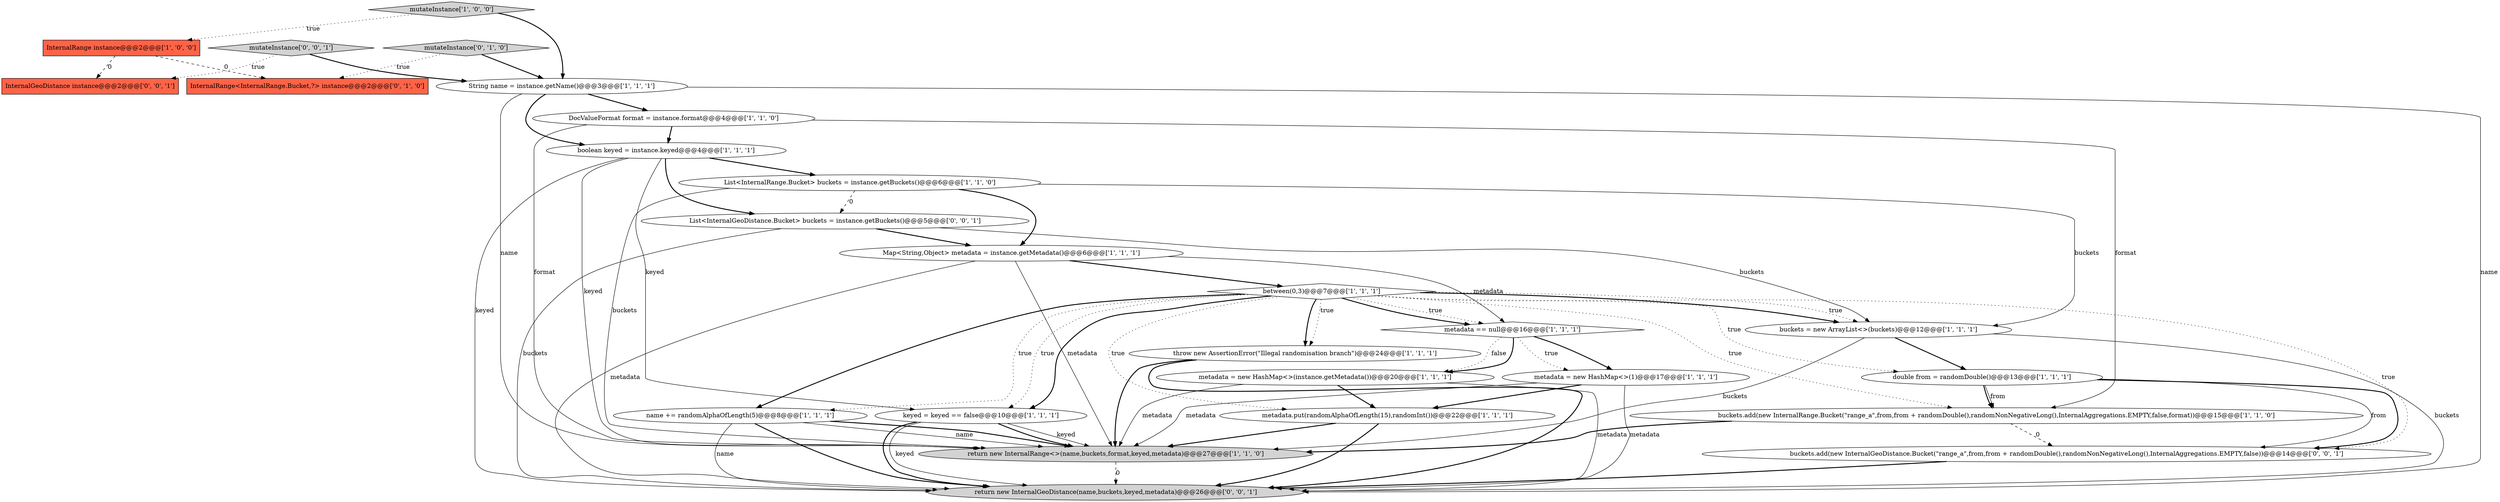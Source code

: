 digraph {
21 [style = filled, label = "List<InternalGeoDistance.Bucket> buckets = instance.getBuckets()@@@5@@@['0', '0', '1']", fillcolor = white, shape = ellipse image = "AAA0AAABBB3BBB"];
6 [style = filled, label = "between(0,3)@@@7@@@['1', '1', '1']", fillcolor = white, shape = diamond image = "AAA0AAABBB1BBB"];
10 [style = filled, label = "name += randomAlphaOfLength(5)@@@8@@@['1', '1', '1']", fillcolor = white, shape = ellipse image = "AAA0AAABBB1BBB"];
18 [style = filled, label = "throw new AssertionError(\"Illegal randomisation branch\")@@@24@@@['1', '1', '1']", fillcolor = white, shape = ellipse image = "AAA0AAABBB1BBB"];
0 [style = filled, label = "return new InternalRange<>(name,buckets,format,keyed,metadata)@@@27@@@['1', '1', '0']", fillcolor = lightgray, shape = ellipse image = "AAA0AAABBB1BBB"];
1 [style = filled, label = "metadata = new HashMap<>(1)@@@17@@@['1', '1', '1']", fillcolor = white, shape = ellipse image = "AAA0AAABBB1BBB"];
8 [style = filled, label = "metadata == null@@@16@@@['1', '1', '1']", fillcolor = white, shape = diamond image = "AAA0AAABBB1BBB"];
23 [style = filled, label = "mutateInstance['0', '0', '1']", fillcolor = lightgray, shape = diamond image = "AAA0AAABBB3BBB"];
11 [style = filled, label = "buckets.add(new InternalRange.Bucket(\"range_a\",from,from + randomDouble(),randomNonNegativeLong(),InternalAggregations.EMPTY,false,format))@@@15@@@['1', '1', '0']", fillcolor = white, shape = ellipse image = "AAA0AAABBB1BBB"];
12 [style = filled, label = "metadata = new HashMap<>(instance.getMetadata())@@@20@@@['1', '1', '1']", fillcolor = white, shape = ellipse image = "AAA0AAABBB1BBB"];
17 [style = filled, label = "InternalRange instance@@@2@@@['1', '0', '0']", fillcolor = tomato, shape = box image = "AAA1AAABBB1BBB"];
19 [style = filled, label = "InternalRange<InternalRange.Bucket,?> instance@@@2@@@['0', '1', '0']", fillcolor = tomato, shape = box image = "AAA1AAABBB2BBB"];
24 [style = filled, label = "buckets.add(new InternalGeoDistance.Bucket(\"range_a\",from,from + randomDouble(),randomNonNegativeLong(),InternalAggregations.EMPTY,false))@@@14@@@['0', '0', '1']", fillcolor = white, shape = ellipse image = "AAA0AAABBB3BBB"];
2 [style = filled, label = "keyed = keyed == false@@@10@@@['1', '1', '1']", fillcolor = white, shape = ellipse image = "AAA0AAABBB1BBB"];
7 [style = filled, label = "buckets = new ArrayList<>(buckets)@@@12@@@['1', '1', '1']", fillcolor = white, shape = ellipse image = "AAA0AAABBB1BBB"];
20 [style = filled, label = "mutateInstance['0', '1', '0']", fillcolor = lightgray, shape = diamond image = "AAA0AAABBB2BBB"];
9 [style = filled, label = "mutateInstance['1', '0', '0']", fillcolor = lightgray, shape = diamond image = "AAA0AAABBB1BBB"];
15 [style = filled, label = "Map<String,Object> metadata = instance.getMetadata()@@@6@@@['1', '1', '1']", fillcolor = white, shape = ellipse image = "AAA0AAABBB1BBB"];
4 [style = filled, label = "metadata.put(randomAlphaOfLength(15),randomInt())@@@22@@@['1', '1', '1']", fillcolor = white, shape = ellipse image = "AAA0AAABBB1BBB"];
5 [style = filled, label = "List<InternalRange.Bucket> buckets = instance.getBuckets()@@@6@@@['1', '1', '0']", fillcolor = white, shape = ellipse image = "AAA0AAABBB1BBB"];
3 [style = filled, label = "double from = randomDouble()@@@13@@@['1', '1', '1']", fillcolor = white, shape = ellipse image = "AAA0AAABBB1BBB"];
16 [style = filled, label = "boolean keyed = instance.keyed@@@4@@@['1', '1', '1']", fillcolor = white, shape = ellipse image = "AAA0AAABBB1BBB"];
22 [style = filled, label = "InternalGeoDistance instance@@@2@@@['0', '0', '1']", fillcolor = tomato, shape = box image = "AAA0AAABBB3BBB"];
14 [style = filled, label = "DocValueFormat format = instance.format@@@4@@@['1', '1', '0']", fillcolor = white, shape = ellipse image = "AAA0AAABBB1BBB"];
25 [style = filled, label = "return new InternalGeoDistance(name,buckets,keyed,metadata)@@@26@@@['0', '0', '1']", fillcolor = lightgray, shape = ellipse image = "AAA0AAABBB3BBB"];
13 [style = filled, label = "String name = instance.getName()@@@3@@@['1', '1', '1']", fillcolor = white, shape = ellipse image = "AAA0AAABBB1BBB"];
14->16 [style = bold, label=""];
3->11 [style = solid, label="from"];
1->25 [style = solid, label="metadata"];
6->24 [style = dotted, label="true"];
1->4 [style = bold, label=""];
20->13 [style = bold, label=""];
7->25 [style = solid, label="buckets"];
4->25 [style = bold, label=""];
16->25 [style = solid, label="keyed"];
3->24 [style = bold, label=""];
2->25 [style = solid, label="keyed"];
12->25 [style = solid, label="metadata"];
8->12 [style = dotted, label="false"];
15->25 [style = solid, label="metadata"];
23->22 [style = dotted, label="true"];
6->18 [style = bold, label=""];
21->15 [style = bold, label=""];
9->17 [style = dotted, label="true"];
17->22 [style = dashed, label="0"];
3->11 [style = bold, label=""];
5->15 [style = bold, label=""];
15->6 [style = bold, label=""];
15->0 [style = solid, label="metadata"];
10->0 [style = solid, label="name"];
10->25 [style = solid, label="name"];
13->25 [style = solid, label="name"];
21->25 [style = solid, label="buckets"];
13->16 [style = bold, label=""];
16->0 [style = solid, label="keyed"];
7->3 [style = bold, label=""];
2->0 [style = solid, label="keyed"];
15->8 [style = solid, label="metadata"];
4->0 [style = bold, label=""];
1->0 [style = solid, label="metadata"];
6->2 [style = bold, label=""];
7->0 [style = solid, label="buckets"];
6->10 [style = dotted, label="true"];
8->1 [style = bold, label=""];
8->1 [style = dotted, label="true"];
5->0 [style = solid, label="buckets"];
2->0 [style = bold, label=""];
11->0 [style = bold, label=""];
6->2 [style = dotted, label="true"];
6->18 [style = dotted, label="true"];
0->25 [style = dashed, label="0"];
6->4 [style = dotted, label="true"];
12->4 [style = bold, label=""];
13->0 [style = solid, label="name"];
10->25 [style = bold, label=""];
23->13 [style = bold, label=""];
6->8 [style = dotted, label="true"];
16->21 [style = bold, label=""];
24->25 [style = bold, label=""];
6->10 [style = bold, label=""];
10->0 [style = bold, label=""];
6->8 [style = bold, label=""];
11->24 [style = dashed, label="0"];
12->0 [style = solid, label="metadata"];
18->25 [style = bold, label=""];
14->0 [style = solid, label="format"];
16->5 [style = bold, label=""];
3->24 [style = solid, label="from"];
6->7 [style = dotted, label="true"];
5->21 [style = dashed, label="0"];
5->7 [style = solid, label="buckets"];
20->19 [style = dotted, label="true"];
6->11 [style = dotted, label="true"];
6->7 [style = bold, label=""];
21->7 [style = solid, label="buckets"];
6->3 [style = dotted, label="true"];
2->25 [style = bold, label=""];
13->14 [style = bold, label=""];
18->0 [style = bold, label=""];
8->12 [style = bold, label=""];
17->19 [style = dashed, label="0"];
9->13 [style = bold, label=""];
14->11 [style = solid, label="format"];
16->2 [style = solid, label="keyed"];
}
